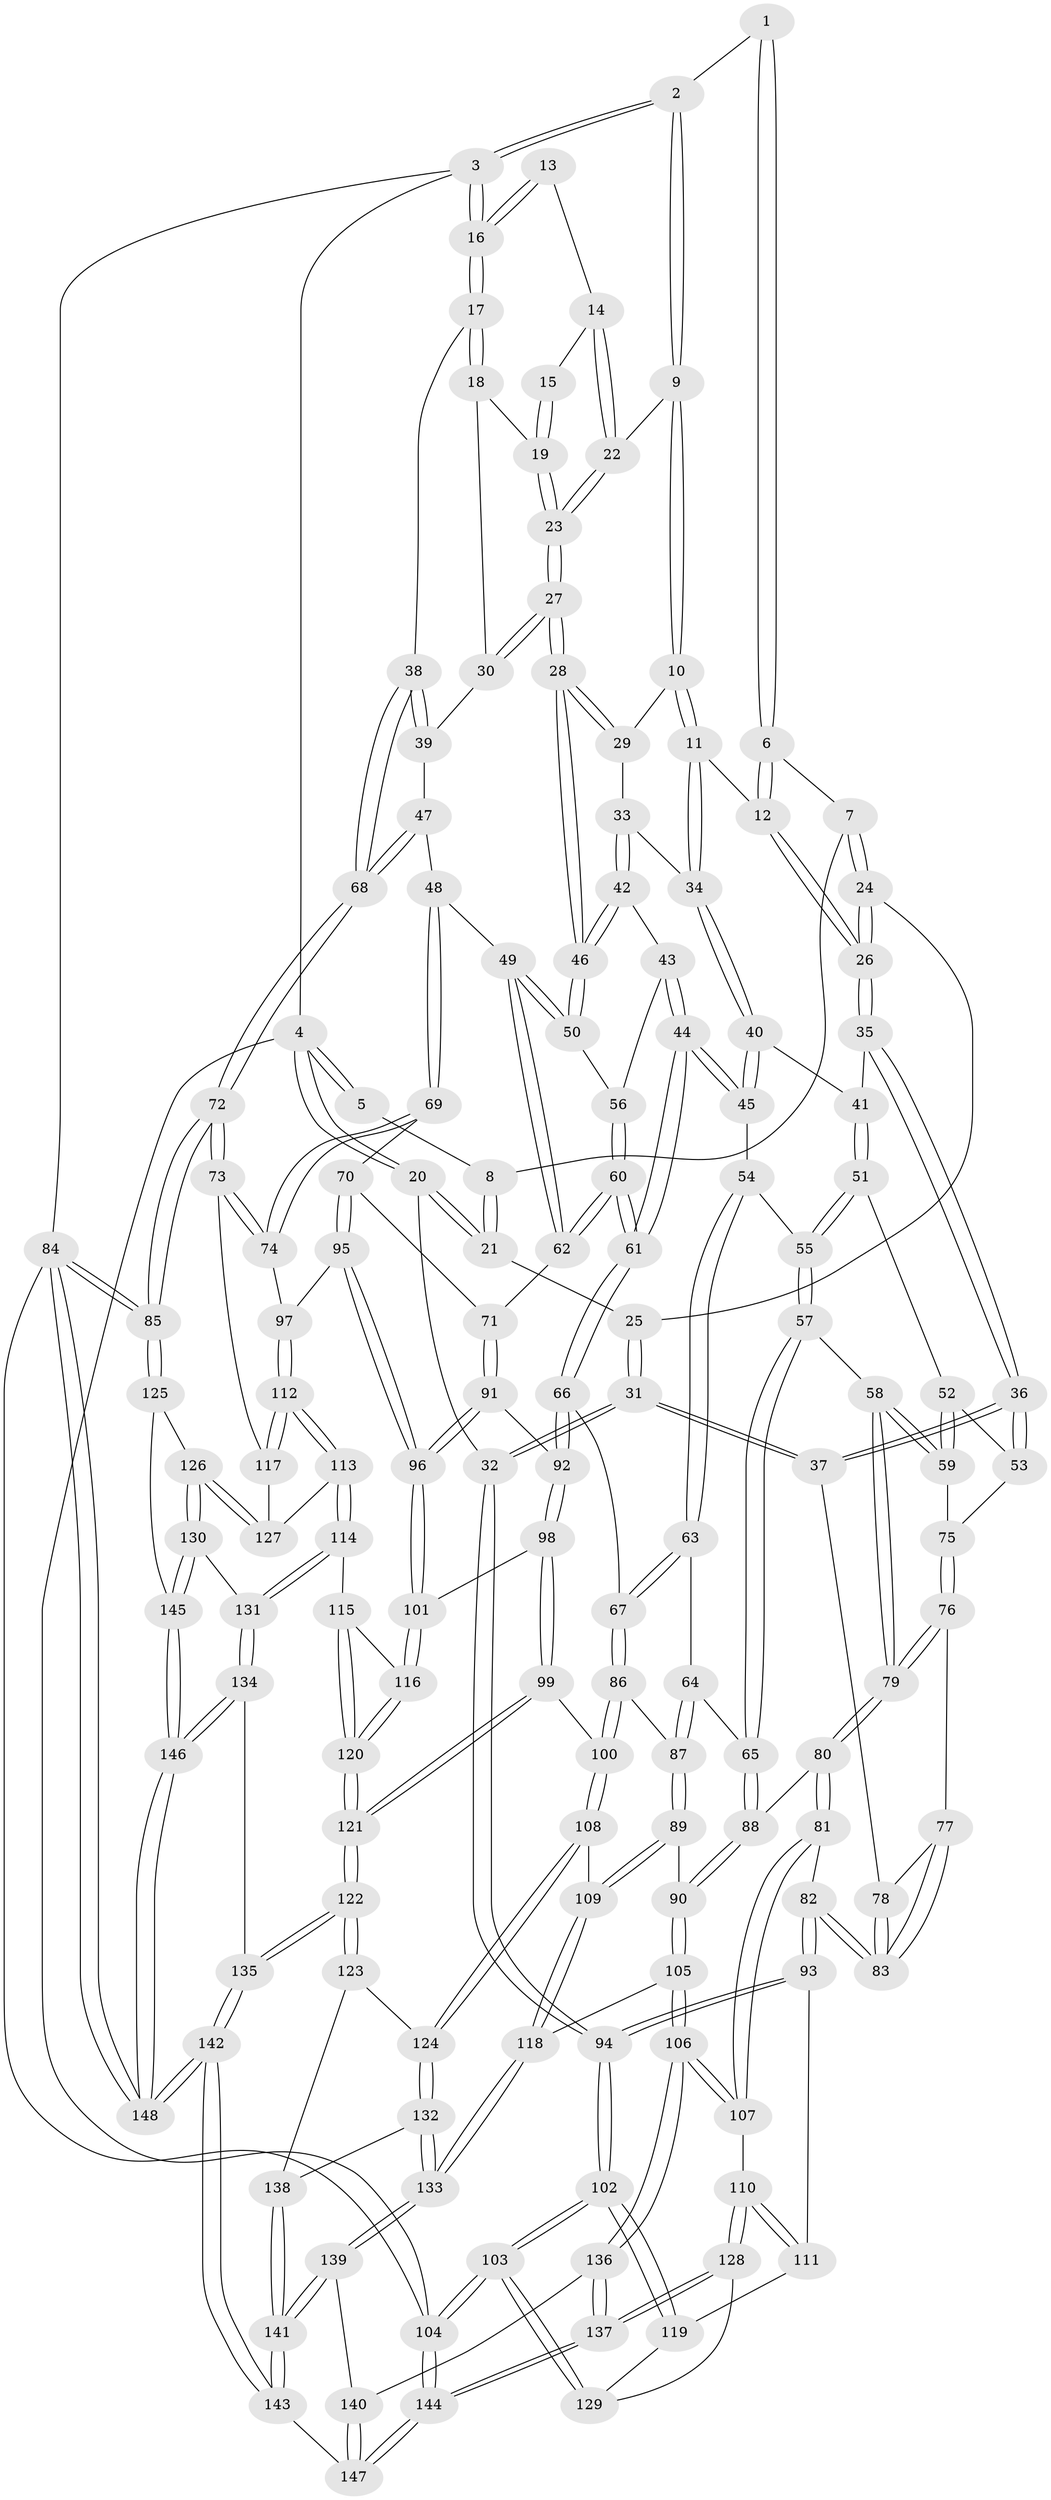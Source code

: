 // coarse degree distribution, {3: 0.08888888888888889, 5: 0.32222222222222224, 6: 0.08888888888888889, 4: 0.4666666666666667, 2: 0.022222222222222223, 7: 0.011111111111111112}
// Generated by graph-tools (version 1.1) at 2025/24/03/03/25 07:24:33]
// undirected, 148 vertices, 367 edges
graph export_dot {
graph [start="1"]
  node [color=gray90,style=filled];
  1 [pos="+0.3612150700728417+0"];
  2 [pos="+0.6577372452561382+0"];
  3 [pos="+1+0"];
  4 [pos="+0+0"];
  5 [pos="+0.22265444524600603+0"];
  6 [pos="+0.33906087840482135+0"];
  7 [pos="+0.33724618339117424+0"];
  8 [pos="+0.13970655519978392+0.06810365645405664"];
  9 [pos="+0.6669922008617867+0"];
  10 [pos="+0.5214359976114469+0.1481288438087238"];
  11 [pos="+0.45624635193469965+0.17022238238032728"];
  12 [pos="+0.42321892049963583+0.1398046785422604"];
  13 [pos="+0.9158633905938695+0.03839632834397799"];
  14 [pos="+0.7173877060039405+0"];
  15 [pos="+0.8810042653817136+0.07151976474775333"];
  16 [pos="+1+0"];
  17 [pos="+1+0.07414535542475263"];
  18 [pos="+0.9434264577602398+0.14892365204142163"];
  19 [pos="+0.8801389270354819+0.11740217859866861"];
  20 [pos="+0+0"];
  21 [pos="+0.13099445629082054+0.07853526950174312"];
  22 [pos="+0.6954443662408418+0"];
  23 [pos="+0.7461815455691174+0.17348979450896146"];
  24 [pos="+0.22713466287540998+0.1631676427190026"];
  25 [pos="+0.15763193825929941+0.14331433812976055"];
  26 [pos="+0.25055477822569494+0.20865127819889262"];
  27 [pos="+0.7407306368687402+0.2200793008949751"];
  28 [pos="+0.7365684006265795+0.22785674671579012"];
  29 [pos="+0.5783709771531361+0.1869950571715178"];
  30 [pos="+0.8881054562509162+0.22254073286110496"];
  31 [pos="+0+0.335375612107711"];
  32 [pos="+0+0.32478120338056404"];
  33 [pos="+0.563607604765042+0.28422220227253464"];
  34 [pos="+0.4482903288924034+0.21707415789271217"];
  35 [pos="+0.2519932185252242+0.22305580754464044"];
  36 [pos="+0+0.3499856861251758"];
  37 [pos="+0+0.3476822988304602"];
  38 [pos="+1+0.09286117567724599"];
  39 [pos="+0.9431699129155088+0.28543897569897075"];
  40 [pos="+0.43692541464186396+0.24096310394095136"];
  41 [pos="+0.2738737283317762+0.26381456246345025"];
  42 [pos="+0.5688684812590591+0.2930750499049355"];
  43 [pos="+0.5645355524296172+0.3139939725327553"];
  44 [pos="+0.5497874942832587+0.37462785963083095"];
  45 [pos="+0.43936836835340703+0.3047235896185101"];
  46 [pos="+0.7365329002319413+0.22823559947396554"];
  47 [pos="+0.9117118730255068+0.3534244875703735"];
  48 [pos="+0.8628575479302073+0.36607443480776414"];
  49 [pos="+0.7926878317039652+0.3382685633627374"];
  50 [pos="+0.7419211603721747+0.2685393218808065"];
  51 [pos="+0.27275023732958315+0.3057339770190935"];
  52 [pos="+0.2603820248312248+0.3179378621736822"];
  53 [pos="+0.10270782399049025+0.37969567944902527"];
  54 [pos="+0.3915117837833751+0.3624979753321689"];
  55 [pos="+0.3268517590153359+0.3484724306199783"];
  56 [pos="+0.7029261505132448+0.3100965457764988"];
  57 [pos="+0.28612065125530406+0.4661369779570673"];
  58 [pos="+0.27307396231856346+0.4602227898674822"];
  59 [pos="+0.2494805836613737+0.44480315315152485"];
  60 [pos="+0.5852258867874001+0.4405295823601155"];
  61 [pos="+0.5803447282004895+0.44242245689695747"];
  62 [pos="+0.74178310488487+0.4618372968317509"];
  63 [pos="+0.4036828233927913+0.4256860112183246"];
  64 [pos="+0.3663487453443776+0.4703958832353855"];
  65 [pos="+0.2922127789323568+0.4721758956766166"];
  66 [pos="+0.5662413233909624+0.4672925117000396"];
  67 [pos="+0.5651799956465827+0.467645012046591"];
  68 [pos="+1+0.5492993087485601"];
  69 [pos="+0.8655794827725449+0.5004052261116045"];
  70 [pos="+0.8083047504988453+0.5164926389612906"];
  71 [pos="+0.7627411374189086+0.4957922401522176"];
  72 [pos="+1+0.5727623136114569"];
  73 [pos="+1+0.579938764762242"];
  74 [pos="+1+0.5747088974983345"];
  75 [pos="+0.1786199227982739+0.43831136710893986"];
  76 [pos="+0.17656951008632663+0.4945335245532347"];
  77 [pos="+0.15713799198014433+0.5038697957874763"];
  78 [pos="+0.06949716752250985+0.5179540673751412"];
  79 [pos="+0.19170266340177952+0.5327995116046872"];
  80 [pos="+0.1990692156769022+0.5997574820591749"];
  81 [pos="+0.16579665152631495+0.6251957320949735"];
  82 [pos="+0.12243165829857987+0.6260341907956386"];
  83 [pos="+0.10597253461873504+0.5880625750254294"];
  84 [pos="+1+1"];
  85 [pos="+1+0.763181143286071"];
  86 [pos="+0.4284435961023838+0.5950985234325503"];
  87 [pos="+0.42308243860981365+0.5963128676004642"];
  88 [pos="+0.27188503455397656+0.5840052692996273"];
  89 [pos="+0.3762456776392438+0.6396105438665245"];
  90 [pos="+0.3709052545170638+0.6418136961181491"];
  91 [pos="+0.706618936548043+0.5587125155196153"];
  92 [pos="+0.5937482669192709+0.5199265809038534"];
  93 [pos="+0.07027230747863568+0.6707497831818988"];
  94 [pos="+0+0.7261518769219134"];
  95 [pos="+0.7927501993149157+0.6435391827810327"];
  96 [pos="+0.7258007426579802+0.6548604800581486"];
  97 [pos="+0.8275216300145853+0.6599742907285087"];
  98 [pos="+0.6080775523792041+0.6794319958116121"];
  99 [pos="+0.5952717402613258+0.6904167734655448"];
  100 [pos="+0.5874961515516504+0.6921127334397038"];
  101 [pos="+0.7012425425797397+0.674150680179049"];
  102 [pos="+0+0.9132928390964251"];
  103 [pos="+0+0.9523542894116491"];
  104 [pos="+0+1"];
  105 [pos="+0.3055089824394123+0.7801104956747148"];
  106 [pos="+0.2832183080230209+0.7867651688430238"];
  107 [pos="+0.25943979504521325+0.7818487039075184"];
  108 [pos="+0.5070948325671384+0.7618122973762371"];
  109 [pos="+0.49060379022409695+0.754851066056422"];
  110 [pos="+0.20764876479774927+0.800556152326825"];
  111 [pos="+0.09867709496692932+0.7287347640363145"];
  112 [pos="+0.8496868800241026+0.7476664771661087"];
  113 [pos="+0.8495552019107587+0.7590142736029504"];
  114 [pos="+0.8264370806459499+0.788661007059223"];
  115 [pos="+0.8233692329588619+0.7884272632874213"];
  116 [pos="+0.7280406113092307+0.7450756134755632"];
  117 [pos="+0.9949381564240009+0.6662022625804981"];
  118 [pos="+0.32110158501239433+0.7890923609598145"];
  119 [pos="+0.08907690103804916+0.7954001984569761"];
  120 [pos="+0.6834898833440098+0.8549303651537039"];
  121 [pos="+0.6615097555025392+0.8822024055312447"];
  122 [pos="+0.6567109987680473+0.9052414388078938"];
  123 [pos="+0.5387656041854384+0.8431478167563017"];
  124 [pos="+0.5054423995036611+0.7918243778808053"];
  125 [pos="+1+0.8224920418381548"];
  126 [pos="+0.9679536949642411+0.8176770569762281"];
  127 [pos="+0.9040171199948446+0.773196615992872"];
  128 [pos="+0.1505784570854936+0.8503769564505015"];
  129 [pos="+0.1483984817287273+0.8498545696243631"];
  130 [pos="+0.8731703746303756+0.8759998986815398"];
  131 [pos="+0.8422024504160367+0.8765063688901542"];
  132 [pos="+0.42610920486982656+0.8522709163153924"];
  133 [pos="+0.3962915788350043+0.8604687273531232"];
  134 [pos="+0.8273981671040651+0.8973481616283028"];
  135 [pos="+0.6679185256971235+0.9535019202101456"];
  136 [pos="+0.27135749420862226+0.9098281164145336"];
  137 [pos="+0.16384106195407566+1"];
  138 [pos="+0.4940208740296658+0.8923893632588343"];
  139 [pos="+0.3965412934892868+0.8853420618679696"];
  140 [pos="+0.3226042874271648+0.9333841250216887"];
  141 [pos="+0.49749356323311483+1"];
  142 [pos="+0.6040694045765073+1"];
  143 [pos="+0.5059714592040714+1"];
  144 [pos="+0.0678859307914704+1"];
  145 [pos="+0.943302783163707+0.9251077803584506"];
  146 [pos="+0.9551993132508534+1"];
  147 [pos="+0.44050631741429985+1"];
  148 [pos="+1+1"];
  1 -- 2;
  1 -- 6;
  1 -- 6;
  2 -- 3;
  2 -- 3;
  2 -- 9;
  2 -- 9;
  3 -- 4;
  3 -- 16;
  3 -- 16;
  3 -- 84;
  4 -- 5;
  4 -- 5;
  4 -- 20;
  4 -- 20;
  4 -- 104;
  5 -- 8;
  6 -- 7;
  6 -- 12;
  6 -- 12;
  7 -- 8;
  7 -- 24;
  7 -- 24;
  8 -- 21;
  8 -- 21;
  9 -- 10;
  9 -- 10;
  9 -- 22;
  10 -- 11;
  10 -- 11;
  10 -- 29;
  11 -- 12;
  11 -- 34;
  11 -- 34;
  12 -- 26;
  12 -- 26;
  13 -- 14;
  13 -- 16;
  13 -- 16;
  14 -- 15;
  14 -- 22;
  14 -- 22;
  15 -- 19;
  15 -- 19;
  16 -- 17;
  16 -- 17;
  17 -- 18;
  17 -- 18;
  17 -- 38;
  18 -- 19;
  18 -- 30;
  19 -- 23;
  19 -- 23;
  20 -- 21;
  20 -- 21;
  20 -- 32;
  21 -- 25;
  22 -- 23;
  22 -- 23;
  23 -- 27;
  23 -- 27;
  24 -- 25;
  24 -- 26;
  24 -- 26;
  25 -- 31;
  25 -- 31;
  26 -- 35;
  26 -- 35;
  27 -- 28;
  27 -- 28;
  27 -- 30;
  27 -- 30;
  28 -- 29;
  28 -- 29;
  28 -- 46;
  28 -- 46;
  29 -- 33;
  30 -- 39;
  31 -- 32;
  31 -- 32;
  31 -- 37;
  31 -- 37;
  32 -- 94;
  32 -- 94;
  33 -- 34;
  33 -- 42;
  33 -- 42;
  34 -- 40;
  34 -- 40;
  35 -- 36;
  35 -- 36;
  35 -- 41;
  36 -- 37;
  36 -- 37;
  36 -- 53;
  36 -- 53;
  37 -- 78;
  38 -- 39;
  38 -- 39;
  38 -- 68;
  38 -- 68;
  39 -- 47;
  40 -- 41;
  40 -- 45;
  40 -- 45;
  41 -- 51;
  41 -- 51;
  42 -- 43;
  42 -- 46;
  42 -- 46;
  43 -- 44;
  43 -- 44;
  43 -- 56;
  44 -- 45;
  44 -- 45;
  44 -- 61;
  44 -- 61;
  45 -- 54;
  46 -- 50;
  46 -- 50;
  47 -- 48;
  47 -- 68;
  47 -- 68;
  48 -- 49;
  48 -- 69;
  48 -- 69;
  49 -- 50;
  49 -- 50;
  49 -- 62;
  49 -- 62;
  50 -- 56;
  51 -- 52;
  51 -- 55;
  51 -- 55;
  52 -- 53;
  52 -- 59;
  52 -- 59;
  53 -- 75;
  54 -- 55;
  54 -- 63;
  54 -- 63;
  55 -- 57;
  55 -- 57;
  56 -- 60;
  56 -- 60;
  57 -- 58;
  57 -- 65;
  57 -- 65;
  58 -- 59;
  58 -- 59;
  58 -- 79;
  58 -- 79;
  59 -- 75;
  60 -- 61;
  60 -- 61;
  60 -- 62;
  60 -- 62;
  61 -- 66;
  61 -- 66;
  62 -- 71;
  63 -- 64;
  63 -- 67;
  63 -- 67;
  64 -- 65;
  64 -- 87;
  64 -- 87;
  65 -- 88;
  65 -- 88;
  66 -- 67;
  66 -- 92;
  66 -- 92;
  67 -- 86;
  67 -- 86;
  68 -- 72;
  68 -- 72;
  69 -- 70;
  69 -- 74;
  69 -- 74;
  70 -- 71;
  70 -- 95;
  70 -- 95;
  71 -- 91;
  71 -- 91;
  72 -- 73;
  72 -- 73;
  72 -- 85;
  72 -- 85;
  73 -- 74;
  73 -- 74;
  73 -- 117;
  74 -- 97;
  75 -- 76;
  75 -- 76;
  76 -- 77;
  76 -- 79;
  76 -- 79;
  77 -- 78;
  77 -- 83;
  77 -- 83;
  78 -- 83;
  78 -- 83;
  79 -- 80;
  79 -- 80;
  80 -- 81;
  80 -- 81;
  80 -- 88;
  81 -- 82;
  81 -- 107;
  81 -- 107;
  82 -- 83;
  82 -- 83;
  82 -- 93;
  82 -- 93;
  84 -- 85;
  84 -- 85;
  84 -- 148;
  84 -- 148;
  84 -- 104;
  85 -- 125;
  85 -- 125;
  86 -- 87;
  86 -- 100;
  86 -- 100;
  87 -- 89;
  87 -- 89;
  88 -- 90;
  88 -- 90;
  89 -- 90;
  89 -- 109;
  89 -- 109;
  90 -- 105;
  90 -- 105;
  91 -- 92;
  91 -- 96;
  91 -- 96;
  92 -- 98;
  92 -- 98;
  93 -- 94;
  93 -- 94;
  93 -- 111;
  94 -- 102;
  94 -- 102;
  95 -- 96;
  95 -- 96;
  95 -- 97;
  96 -- 101;
  96 -- 101;
  97 -- 112;
  97 -- 112;
  98 -- 99;
  98 -- 99;
  98 -- 101;
  99 -- 100;
  99 -- 121;
  99 -- 121;
  100 -- 108;
  100 -- 108;
  101 -- 116;
  101 -- 116;
  102 -- 103;
  102 -- 103;
  102 -- 119;
  102 -- 119;
  103 -- 104;
  103 -- 104;
  103 -- 129;
  103 -- 129;
  104 -- 144;
  104 -- 144;
  105 -- 106;
  105 -- 106;
  105 -- 118;
  106 -- 107;
  106 -- 107;
  106 -- 136;
  106 -- 136;
  107 -- 110;
  108 -- 109;
  108 -- 124;
  108 -- 124;
  109 -- 118;
  109 -- 118;
  110 -- 111;
  110 -- 111;
  110 -- 128;
  110 -- 128;
  111 -- 119;
  112 -- 113;
  112 -- 113;
  112 -- 117;
  112 -- 117;
  113 -- 114;
  113 -- 114;
  113 -- 127;
  114 -- 115;
  114 -- 131;
  114 -- 131;
  115 -- 116;
  115 -- 120;
  115 -- 120;
  116 -- 120;
  116 -- 120;
  117 -- 127;
  118 -- 133;
  118 -- 133;
  119 -- 129;
  120 -- 121;
  120 -- 121;
  121 -- 122;
  121 -- 122;
  122 -- 123;
  122 -- 123;
  122 -- 135;
  122 -- 135;
  123 -- 124;
  123 -- 138;
  124 -- 132;
  124 -- 132;
  125 -- 126;
  125 -- 145;
  126 -- 127;
  126 -- 127;
  126 -- 130;
  126 -- 130;
  128 -- 129;
  128 -- 137;
  128 -- 137;
  130 -- 131;
  130 -- 145;
  130 -- 145;
  131 -- 134;
  131 -- 134;
  132 -- 133;
  132 -- 133;
  132 -- 138;
  133 -- 139;
  133 -- 139;
  134 -- 135;
  134 -- 146;
  134 -- 146;
  135 -- 142;
  135 -- 142;
  136 -- 137;
  136 -- 137;
  136 -- 140;
  137 -- 144;
  137 -- 144;
  138 -- 141;
  138 -- 141;
  139 -- 140;
  139 -- 141;
  139 -- 141;
  140 -- 147;
  140 -- 147;
  141 -- 143;
  141 -- 143;
  142 -- 143;
  142 -- 143;
  142 -- 148;
  142 -- 148;
  143 -- 147;
  144 -- 147;
  144 -- 147;
  145 -- 146;
  145 -- 146;
  146 -- 148;
  146 -- 148;
}
